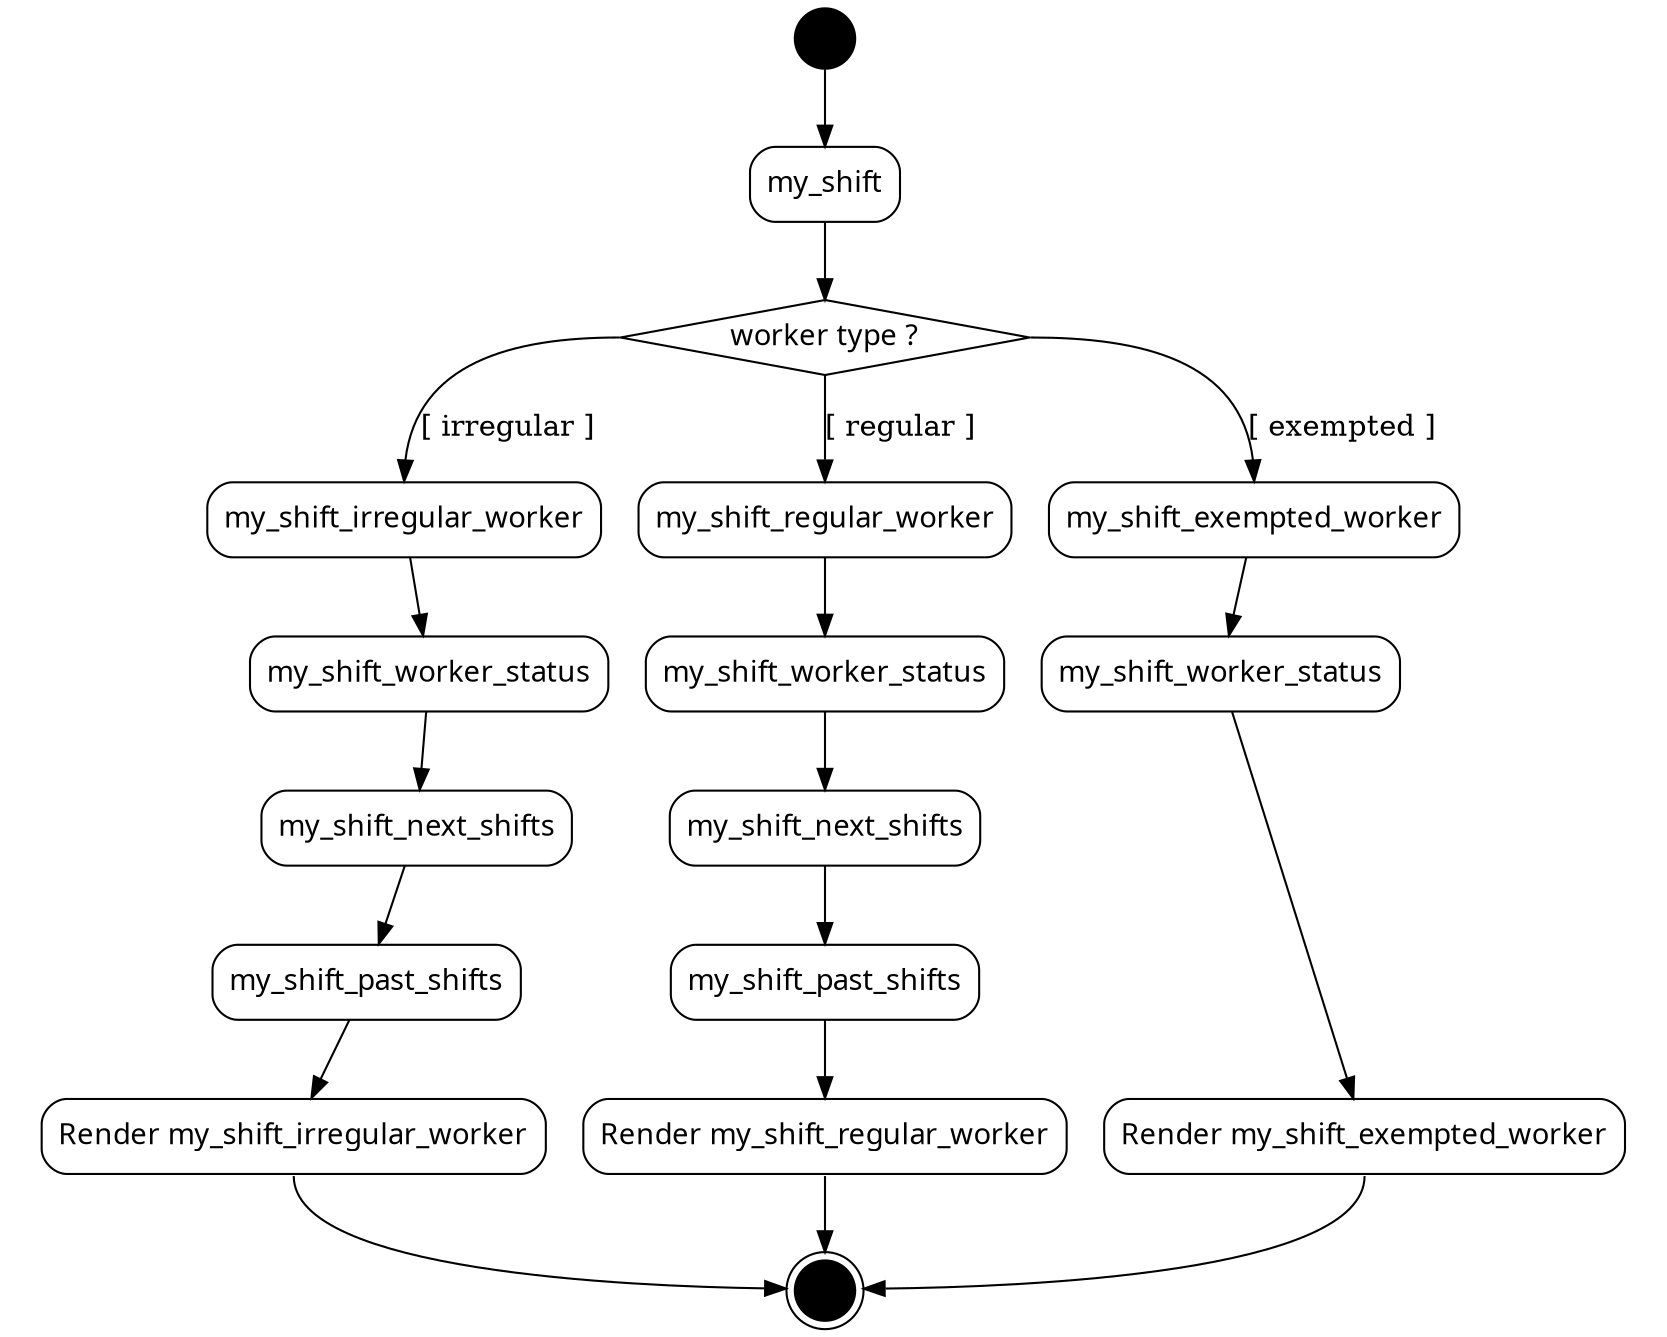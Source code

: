 digraph WebsiteShiftController {
    charset="utf-8";
    rankdir=TB;
    node [fontname="Hack"];

    begin [
        label="",
        shape="circle",
        style="filled",
        color="black",
        fixedsize="true",
        width="0.4",
    ];

    node [shape="Mrecord"];
    my_shift;
    my_shift_exempted_worker;
    my_shift_irregular_worker;
    my_shift_regular_worker;
    subgraph cluster_0 {
        color="none";
        my_shift_worker_status1 [label="my_shift_worker_status"];
        my_shift_worker_status2 [label="my_shift_worker_status"];
        my_shift_worker_status3 [label="my_shift_worker_status"];
    }
    my_shift_next_shifts1 [label="my_shift_next_shifts"];
    my_shift_next_shifts2 [label="my_shift_next_shifts"];
    my_shift_past_shifts1 [label="my_shift_past_shifts"];
    my_shift_past_shifts2 [label="my_shift_past_shifts"];
    subgraph cluster_1 {
        color="none";
        render_regular [label="Render my_shift_regular_worker"];
        render_irregular [label="Render my_shift_irregular_worker"];
        render_exempted [label="Render my_shift_exempted_worker"];
    }

    node [shape="diamond"];
    type [label="worker type ?"];

    end [
        label="",
        shape="doublecircle",
        style="filled",
        color="black",
        fixedsize="true",
        width="0.4",
    ];

    begin:s -> my_shift -> type:n;
    type:e -> my_shift_exempted_worker:n [label="[ exempted ]"];
    type:s -> my_shift_regular_worker:n [label="[ regular ]"];
    type:w -> my_shift_irregular_worker:n [label="[ irregular ]"];

    my_shift_irregular_worker -> my_shift_worker_status1;
    my_shift_regular_worker -> my_shift_worker_status2;
    my_shift_exempted_worker -> my_shift_worker_status3 -> render_exempted;

    my_shift_worker_status1 -> my_shift_next_shifts1;
    my_shift_worker_status2 -> my_shift_next_shifts2;

    my_shift_next_shifts1 -> my_shift_past_shifts1 -> render_irregular;
    my_shift_next_shifts2 -> my_shift_past_shifts2 -> render_regular;

    render_exempted:s -> end;
    render_irregular:s -> end;
    render_regular:s -> end;
}
